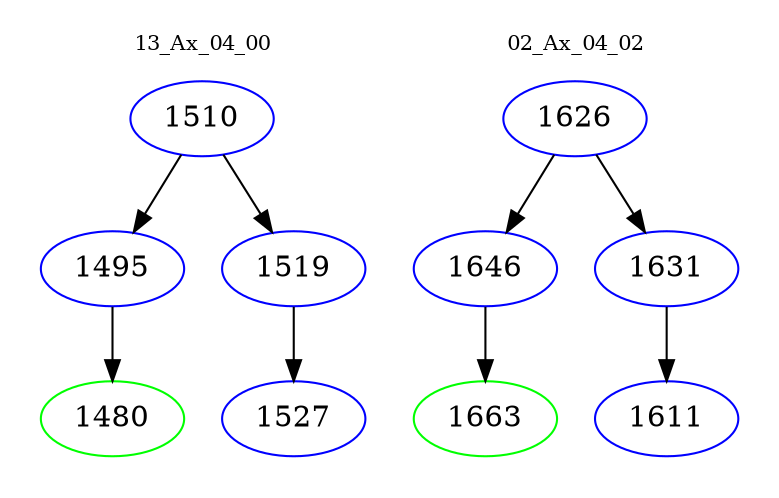 digraph{
subgraph cluster_0 {
color = white
label = "13_Ax_04_00";
fontsize=10;
T0_1510 [label="1510", color="blue"]
T0_1510 -> T0_1495 [color="black"]
T0_1495 [label="1495", color="blue"]
T0_1495 -> T0_1480 [color="black"]
T0_1480 [label="1480", color="green"]
T0_1510 -> T0_1519 [color="black"]
T0_1519 [label="1519", color="blue"]
T0_1519 -> T0_1527 [color="black"]
T0_1527 [label="1527", color="blue"]
}
subgraph cluster_1 {
color = white
label = "02_Ax_04_02";
fontsize=10;
T1_1626 [label="1626", color="blue"]
T1_1626 -> T1_1646 [color="black"]
T1_1646 [label="1646", color="blue"]
T1_1646 -> T1_1663 [color="black"]
T1_1663 [label="1663", color="green"]
T1_1626 -> T1_1631 [color="black"]
T1_1631 [label="1631", color="blue"]
T1_1631 -> T1_1611 [color="black"]
T1_1611 [label="1611", color="blue"]
}
}
